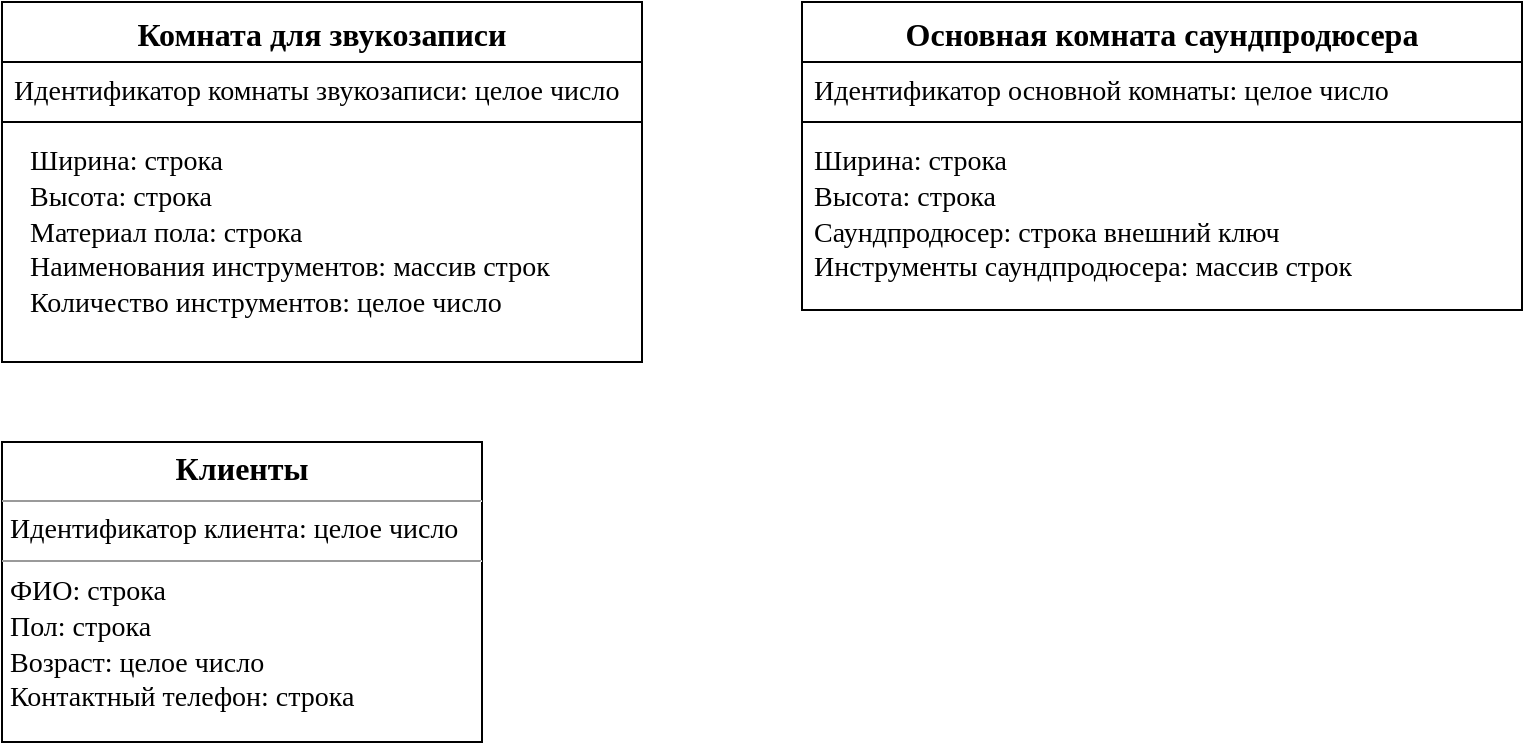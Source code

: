 <mxfile version="23.0.1" type="github">
  <diagram name="Страница — 1" id="xMTwYrEDKw5EodYtM2cT">
    <mxGraphModel dx="2261" dy="782" grid="1" gridSize="10" guides="1" tooltips="1" connect="1" arrows="1" fold="1" page="1" pageScale="1" pageWidth="827" pageHeight="1169" math="0" shadow="0">
      <root>
        <mxCell id="0" />
        <mxCell id="1" parent="0" />
        <mxCell id="wA1eUIhjZj8mh61Wp_nI-9" value="&lt;font style=&quot;font-size: 16px;&quot; face=&quot;Times New Roman&quot;&gt;Основная комната саундпродюсера&lt;/font&gt;" style="swimlane;fontStyle=1;align=center;verticalAlign=top;childLayout=stackLayout;horizontal=1;startSize=30;horizontalStack=0;resizeParent=1;resizeParentMax=0;resizeLast=0;collapsible=1;marginBottom=0;whiteSpace=wrap;html=1;" vertex="1" parent="1">
          <mxGeometry x="200" y="120" width="360" height="154" as="geometry" />
        </mxCell>
        <mxCell id="wA1eUIhjZj8mh61Wp_nI-10" value="&lt;font style=&quot;font-size: 14px;&quot; face=&quot;Times New Roman&quot;&gt;Идентификатор основной комнаты: целое число&lt;/font&gt;" style="text;strokeColor=none;fillColor=none;align=left;verticalAlign=top;spacingLeft=4;spacingRight=4;overflow=hidden;rotatable=0;points=[[0,0.5],[1,0.5]];portConstraint=eastwest;whiteSpace=wrap;html=1;" vertex="1" parent="wA1eUIhjZj8mh61Wp_nI-9">
          <mxGeometry y="30" width="360" height="26" as="geometry" />
        </mxCell>
        <mxCell id="wA1eUIhjZj8mh61Wp_nI-11" value="" style="line;strokeWidth=1;fillColor=none;align=left;verticalAlign=middle;spacingTop=-1;spacingLeft=3;spacingRight=3;rotatable=0;labelPosition=right;points=[];portConstraint=eastwest;strokeColor=inherit;" vertex="1" parent="wA1eUIhjZj8mh61Wp_nI-9">
          <mxGeometry y="56" width="360" height="8" as="geometry" />
        </mxCell>
        <mxCell id="wA1eUIhjZj8mh61Wp_nI-12" value="&lt;div style=&quot;font-size: 14px;&quot;&gt;&lt;font face=&quot;Times New Roman&quot; style=&quot;font-size: 14px;&quot;&gt;Ширина: строка&lt;/font&gt;&lt;/div&gt;&lt;div style=&quot;font-size: 14px;&quot;&gt;&lt;font face=&quot;jt_MTwb7brodcbAIFmEI&quot; style=&quot;font-size: 14px;&quot;&gt;Высота: строка&lt;/font&gt;&lt;/div&gt;&lt;div style=&quot;font-size: 14px;&quot;&gt;&lt;font face=&quot;jt_MTwb7brodcbAIFmEI&quot; style=&quot;font-size: 14px;&quot;&gt;Саундпродюсер: строка внешний ключ&lt;br&gt;&lt;/font&gt;&lt;/div&gt;&lt;div style=&quot;font-size: 14px;&quot;&gt;&lt;font face=&quot;jt_MTwb7brodcbAIFmEI&quot; style=&quot;font-size: 14px;&quot;&gt;Инструменты саундпродюсера: массив строк&lt;font style=&quot;font-size: 14px;&quot;&gt;&lt;br&gt;&lt;/font&gt;&lt;/font&gt;&lt;/div&gt;" style="text;strokeColor=none;fillColor=none;align=left;verticalAlign=top;spacingLeft=4;spacingRight=4;overflow=hidden;rotatable=0;points=[[0,0.5],[1,0.5]];portConstraint=eastwest;whiteSpace=wrap;html=1;" vertex="1" parent="wA1eUIhjZj8mh61Wp_nI-9">
          <mxGeometry y="64" width="360" height="90" as="geometry" />
        </mxCell>
        <mxCell id="wA1eUIhjZj8mh61Wp_nI-13" value="&lt;div align=&quot;center&quot;&gt;&lt;font style=&quot;font-size: 16px;&quot;&gt;&lt;b&gt;&lt;font style=&quot;font-size: 16px;&quot; face=&quot;Times New Roman&quot;&gt;Комната для звукозаписи&lt;/font&gt;&lt;/b&gt;&lt;/font&gt;&lt;/div&gt;" style="swimlane;fontStyle=1;align=center;verticalAlign=top;childLayout=stackLayout;horizontal=1;startSize=30;horizontalStack=0;resizeParent=1;resizeParentMax=0;resizeLast=0;collapsible=1;marginBottom=0;whiteSpace=wrap;html=1;" vertex="1" parent="1">
          <mxGeometry x="-200" y="120" width="320" height="180" as="geometry" />
        </mxCell>
        <mxCell id="wA1eUIhjZj8mh61Wp_nI-14" value="&lt;font style=&quot;font-size: 14px;&quot; face=&quot;Times New Roman&quot;&gt;Идентификатор комнаты звукозаписи: целое число&lt;/font&gt;" style="text;strokeColor=none;fillColor=none;align=left;verticalAlign=top;spacingLeft=4;spacingRight=4;overflow=hidden;rotatable=0;points=[[0,0.5],[1,0.5]];portConstraint=eastwest;whiteSpace=wrap;html=1;" vertex="1" parent="wA1eUIhjZj8mh61Wp_nI-13">
          <mxGeometry y="30" width="320" height="26" as="geometry" />
        </mxCell>
        <mxCell id="wA1eUIhjZj8mh61Wp_nI-15" value="" style="line;strokeWidth=1;fillColor=none;align=left;verticalAlign=middle;spacingTop=-1;spacingLeft=3;spacingRight=3;rotatable=0;labelPosition=right;points=[];portConstraint=eastwest;strokeColor=inherit;" vertex="1" parent="wA1eUIhjZj8mh61Wp_nI-13">
          <mxGeometry y="56" width="320" height="8" as="geometry" />
        </mxCell>
        <mxCell id="wA1eUIhjZj8mh61Wp_nI-16" value="&lt;p align=&quot;justify&quot; style=&quot;margin: 0px 0px 0px 8px; font-size: 14px;&quot;&gt;&lt;font style=&quot;font-size: 14px;&quot; face=&quot;Times New Roman&quot;&gt;Ширина: строка&lt;br&gt;&lt;/font&gt;&lt;/p&gt;&lt;p align=&quot;justify&quot; style=&quot;margin: 0px 0px 0px 8px; font-size: 14px;&quot;&gt;&lt;font style=&quot;font-size: 14px;&quot; face=&quot;t8sAdhaIIsSRQSiTVQiA&quot;&gt;Высота: строка&lt;br&gt;Материал пола: строка&lt;/font&gt;&lt;/p&gt;&lt;p align=&quot;justify&quot; style=&quot;margin: 0px 0px 0px 8px; font-size: 14px;&quot;&gt;&lt;font style=&quot;font-size: 14px;&quot; face=&quot;t8sAdhaIIsSRQSiTVQiA&quot;&gt;Наименования инструментов: массив строк&lt;/font&gt;&lt;/p&gt;&lt;p align=&quot;justify&quot; style=&quot;margin: 0px 0px 0px 8px; font-size: 14px;&quot;&gt;&lt;font style=&quot;font-size: 14px;&quot; face=&quot;t8sAdhaIIsSRQSiTVQiA&quot;&gt;Количество инструментов: целое число&lt;/font&gt;&lt;/p&gt;" style="text;strokeColor=none;fillColor=none;align=left;verticalAlign=top;spacingLeft=4;spacingRight=4;overflow=hidden;rotatable=0;points=[[0,0.5],[1,0.5]];portConstraint=eastwest;whiteSpace=wrap;html=1;" vertex="1" parent="wA1eUIhjZj8mh61Wp_nI-13">
          <mxGeometry y="64" width="320" height="116" as="geometry" />
        </mxCell>
        <mxCell id="wA1eUIhjZj8mh61Wp_nI-21" value="&lt;p align=&quot;center&quot; style=&quot;margin: 4px 0px 0px;&quot;&gt;&lt;b&gt;&lt;font style=&quot;font-size: 16px;&quot; face=&quot;Times New Roman&quot;&gt;Клиенты&lt;/font&gt;&lt;/b&gt;&lt;br&gt;&lt;/p&gt;&lt;hr size=&quot;1&quot;&gt;&lt;p align=&quot;justify&quot; style=&quot;margin:0px;margin-left:4px;&quot;&gt;&lt;font style=&quot;font-size: 14px;&quot; face=&quot;Times New Roman&quot;&gt;Идентификатор клиента: целое число&lt;/font&gt;&lt;br&gt;&lt;/p&gt;&lt;hr align=&quot;justify&quot; size=&quot;1&quot;&gt;&lt;p align=&quot;justify&quot; style=&quot;margin: 0px 0px 0px 4px; font-size: 14px;&quot;&gt;&lt;font face=&quot;Times New Roman&quot; style=&quot;font-size: 14px;&quot;&gt;ФИО: строка&lt;/font&gt;&lt;/p&gt;&lt;p align=&quot;justify&quot; style=&quot;margin: 0px 0px 0px 4px; font-size: 14px;&quot;&gt;&lt;font face=&quot;f2zTp2aFDMbt1W-9x9Br&quot; style=&quot;font-size: 14px;&quot;&gt;Пол: строка&lt;/font&gt;&lt;/p&gt;&lt;p align=&quot;justify&quot; style=&quot;margin: 0px 0px 0px 4px; font-size: 14px;&quot;&gt;&lt;font face=&quot;f2zTp2aFDMbt1W-9x9Br&quot; style=&quot;font-size: 14px;&quot;&gt;Возраст: целое число&lt;br&gt;&lt;/font&gt;&lt;/p&gt;&lt;p align=&quot;justify&quot; style=&quot;margin: 0px 0px 0px 4px; font-size: 14px;&quot;&gt;&lt;font face=&quot;f2zTp2aFDMbt1W-9x9Br&quot; style=&quot;font-size: 14px;&quot;&gt;Контактный телефон: строка&lt;/font&gt;&lt;br&gt;&lt;/p&gt;" style="verticalAlign=top;align=left;overflow=fill;fontSize=12;fontFamily=Helvetica;html=1;whiteSpace=wrap;" vertex="1" parent="1">
          <mxGeometry x="-200" y="340" width="240" height="150" as="geometry" />
        </mxCell>
      </root>
    </mxGraphModel>
  </diagram>
</mxfile>
